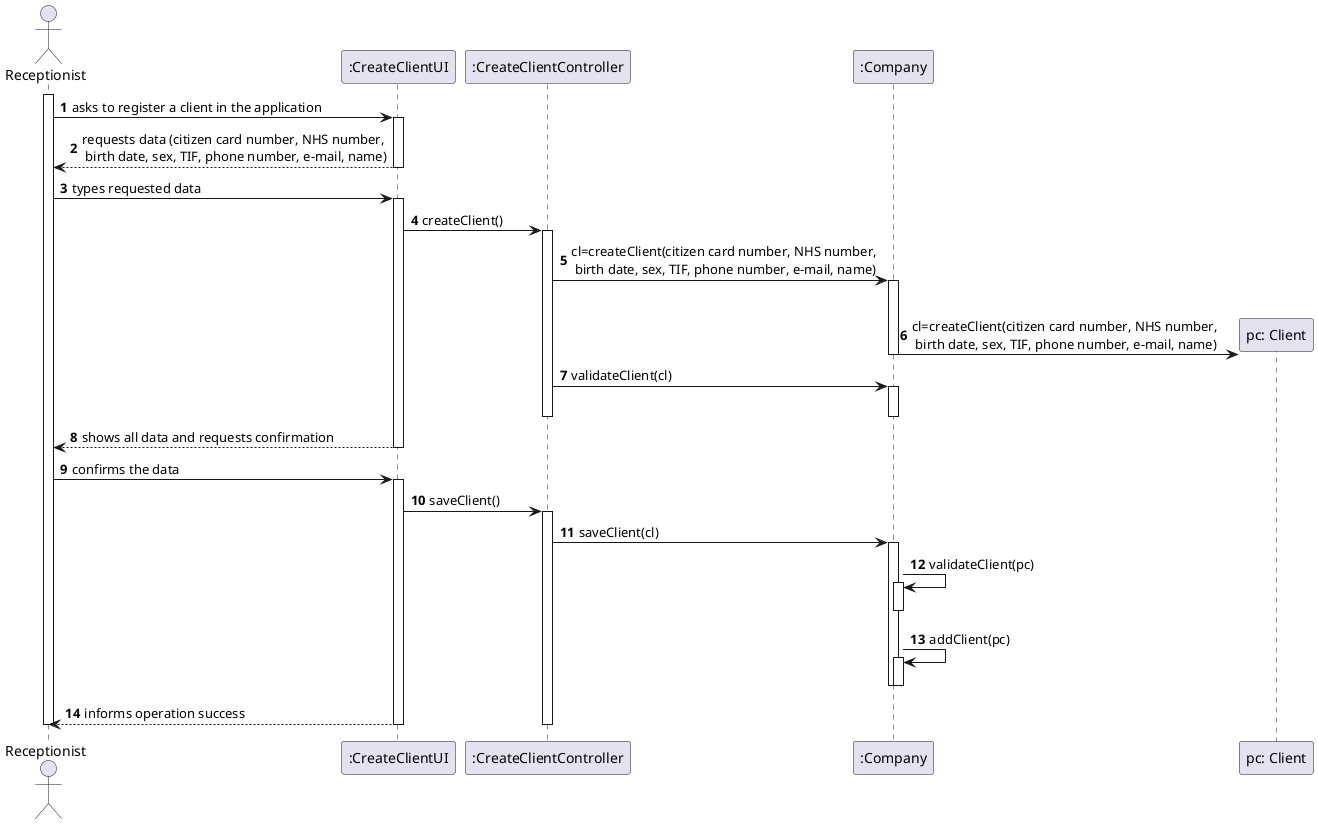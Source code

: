 @startuml
autonumber
'hide footbox
actor "Receptionist" as REP

participant ":CreateClientUI" as UI
participant ":CreateClientController" as CTRL
participant ":Company" as COMP
participant "pc: Client" as PC

activate REP
REP -> UI : asks to register a client in the application
activate UI
UI --> REP : requests data (citizen card number, NHS number,\n birth date, sex, TIF, phone number, e-mail, name)
deactivate UI

REP -> UI : types requested data
activate UI

UI -> CTRL : createClient()
activate CTRL

CTRL -> COMP : cl=createClient(citizen card number, NHS number,\n birth date, sex, TIF, phone number, e-mail, name)
activate COMP
|||

COMP -> PC** : cl=createClient(citizen card number, NHS number,\n birth date, sex, TIF, phone number, e-mail, name)
deactivate COMP
CTRL -> COMP : validateClient(cl)
activate COMP
deactivate COMP
deactivate CTRL

UI --> REP : shows all data and requests confirmation
deactivate COMP
deactivate UI

REP -> UI : confirms the data
activate UI
UI -> CTRL : saveClient()
activate CTRL

CTRL -> COMP : saveClient(cl)
activate COMP

COMP -> COMP: validateClient(pc)
activate COMP
deactivate COMP
COMP -> COMP: addClient(pc)
activate COMP
deactivate COMP
deactivate COMP

UI --> REP : informs operation success
deactivate COMP
deactivate CTRL
deactivate UI

deactivate REP

@enduml